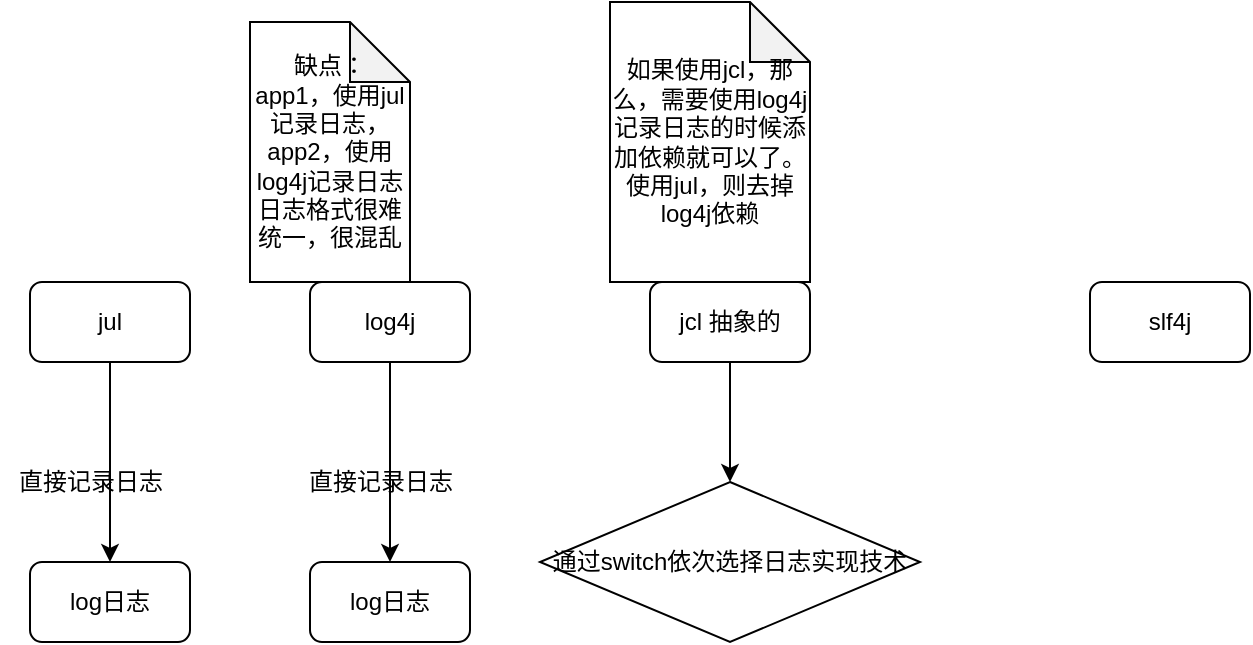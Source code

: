 <mxfile version="14.6.6" type="github">
  <diagram id="gSYyNqRnGWI2TPrJgrtZ" name="第 1 页">
    <mxGraphModel dx="1410" dy="1834" grid="1" gridSize="10" guides="1" tooltips="1" connect="1" arrows="1" fold="1" page="1" pageScale="1" pageWidth="827" pageHeight="1169" math="0" shadow="0">
      <root>
        <mxCell id="0" />
        <mxCell id="1" parent="0" />
        <mxCell id="STchm8m0HPpIuNh_q-wR-9" style="edgeStyle=orthogonalEdgeStyle;rounded=0;orthogonalLoop=1;jettySize=auto;html=1;" edge="1" parent="1" source="STchm8m0HPpIuNh_q-wR-2" target="STchm8m0HPpIuNh_q-wR-7">
          <mxGeometry relative="1" as="geometry" />
        </mxCell>
        <mxCell id="STchm8m0HPpIuNh_q-wR-2" value="jul" style="rounded=1;whiteSpace=wrap;html=1;" vertex="1" parent="1">
          <mxGeometry x="90" y="80" width="80" height="40" as="geometry" />
        </mxCell>
        <mxCell id="STchm8m0HPpIuNh_q-wR-17" style="edgeStyle=orthogonalEdgeStyle;rounded=0;orthogonalLoop=1;jettySize=auto;html=1;" edge="1" parent="1" source="STchm8m0HPpIuNh_q-wR-3" target="STchm8m0HPpIuNh_q-wR-14">
          <mxGeometry relative="1" as="geometry" />
        </mxCell>
        <mxCell id="STchm8m0HPpIuNh_q-wR-3" value="jcl 抽象的" style="rounded=1;whiteSpace=wrap;html=1;" vertex="1" parent="1">
          <mxGeometry x="400" y="80" width="80" height="40" as="geometry" />
        </mxCell>
        <mxCell id="STchm8m0HPpIuNh_q-wR-11" style="edgeStyle=orthogonalEdgeStyle;rounded=0;orthogonalLoop=1;jettySize=auto;html=1;" edge="1" parent="1" source="STchm8m0HPpIuNh_q-wR-5" target="STchm8m0HPpIuNh_q-wR-8">
          <mxGeometry relative="1" as="geometry" />
        </mxCell>
        <mxCell id="STchm8m0HPpIuNh_q-wR-5" value="log4j" style="rounded=1;whiteSpace=wrap;html=1;" vertex="1" parent="1">
          <mxGeometry x="230" y="80" width="80" height="40" as="geometry" />
        </mxCell>
        <mxCell id="STchm8m0HPpIuNh_q-wR-7" value="log日志" style="rounded=1;whiteSpace=wrap;html=1;" vertex="1" parent="1">
          <mxGeometry x="90" y="220" width="80" height="40" as="geometry" />
        </mxCell>
        <mxCell id="STchm8m0HPpIuNh_q-wR-8" value="log日志" style="rounded=1;whiteSpace=wrap;html=1;" vertex="1" parent="1">
          <mxGeometry x="230" y="220" width="80" height="40" as="geometry" />
        </mxCell>
        <mxCell id="STchm8m0HPpIuNh_q-wR-10" value="直接记录日志" style="text;html=1;align=center;verticalAlign=middle;resizable=0;points=[];autosize=1;strokeColor=none;" vertex="1" parent="1">
          <mxGeometry x="75" y="170" width="90" height="20" as="geometry" />
        </mxCell>
        <mxCell id="STchm8m0HPpIuNh_q-wR-12" value="直接记录日志" style="text;html=1;align=center;verticalAlign=middle;resizable=0;points=[];autosize=1;strokeColor=none;" vertex="1" parent="1">
          <mxGeometry x="220" y="170" width="90" height="20" as="geometry" />
        </mxCell>
        <mxCell id="STchm8m0HPpIuNh_q-wR-14" value="通过switch依次选择日志实现技术" style="rhombus;whiteSpace=wrap;html=1;" vertex="1" parent="1">
          <mxGeometry x="345" y="180" width="190" height="80" as="geometry" />
        </mxCell>
        <mxCell id="STchm8m0HPpIuNh_q-wR-18" value="缺点：&lt;br&gt;app1，使用jul记录日志，&lt;br&gt;app2，使用log4j记录日志&lt;br&gt;日志格式很难统一，很混乱" style="shape=note;whiteSpace=wrap;html=1;backgroundOutline=1;darkOpacity=0.05;" vertex="1" parent="1">
          <mxGeometry x="200" y="-50" width="80" height="130" as="geometry" />
        </mxCell>
        <mxCell id="STchm8m0HPpIuNh_q-wR-20" value="如果使用jcl，那么，需要使用log4j记录日志的时候添加依赖就可以了。使用jul，则去掉log4j依赖" style="shape=note;whiteSpace=wrap;html=1;backgroundOutline=1;darkOpacity=0.05;" vertex="1" parent="1">
          <mxGeometry x="380" y="-60" width="100" height="140" as="geometry" />
        </mxCell>
        <mxCell id="STchm8m0HPpIuNh_q-wR-21" value="slf4j" style="rounded=1;whiteSpace=wrap;html=1;" vertex="1" parent="1">
          <mxGeometry x="620" y="80" width="80" height="40" as="geometry" />
        </mxCell>
      </root>
    </mxGraphModel>
  </diagram>
</mxfile>
